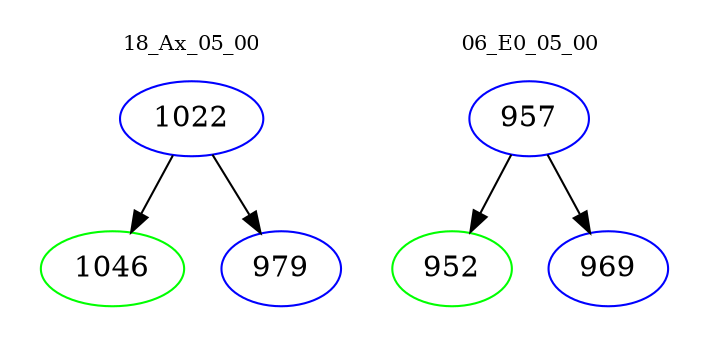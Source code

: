 digraph{
subgraph cluster_0 {
color = white
label = "18_Ax_05_00";
fontsize=10;
T0_1022 [label="1022", color="blue"]
T0_1022 -> T0_1046 [color="black"]
T0_1046 [label="1046", color="green"]
T0_1022 -> T0_979 [color="black"]
T0_979 [label="979", color="blue"]
}
subgraph cluster_1 {
color = white
label = "06_E0_05_00";
fontsize=10;
T1_957 [label="957", color="blue"]
T1_957 -> T1_952 [color="black"]
T1_952 [label="952", color="green"]
T1_957 -> T1_969 [color="black"]
T1_969 [label="969", color="blue"]
}
}
